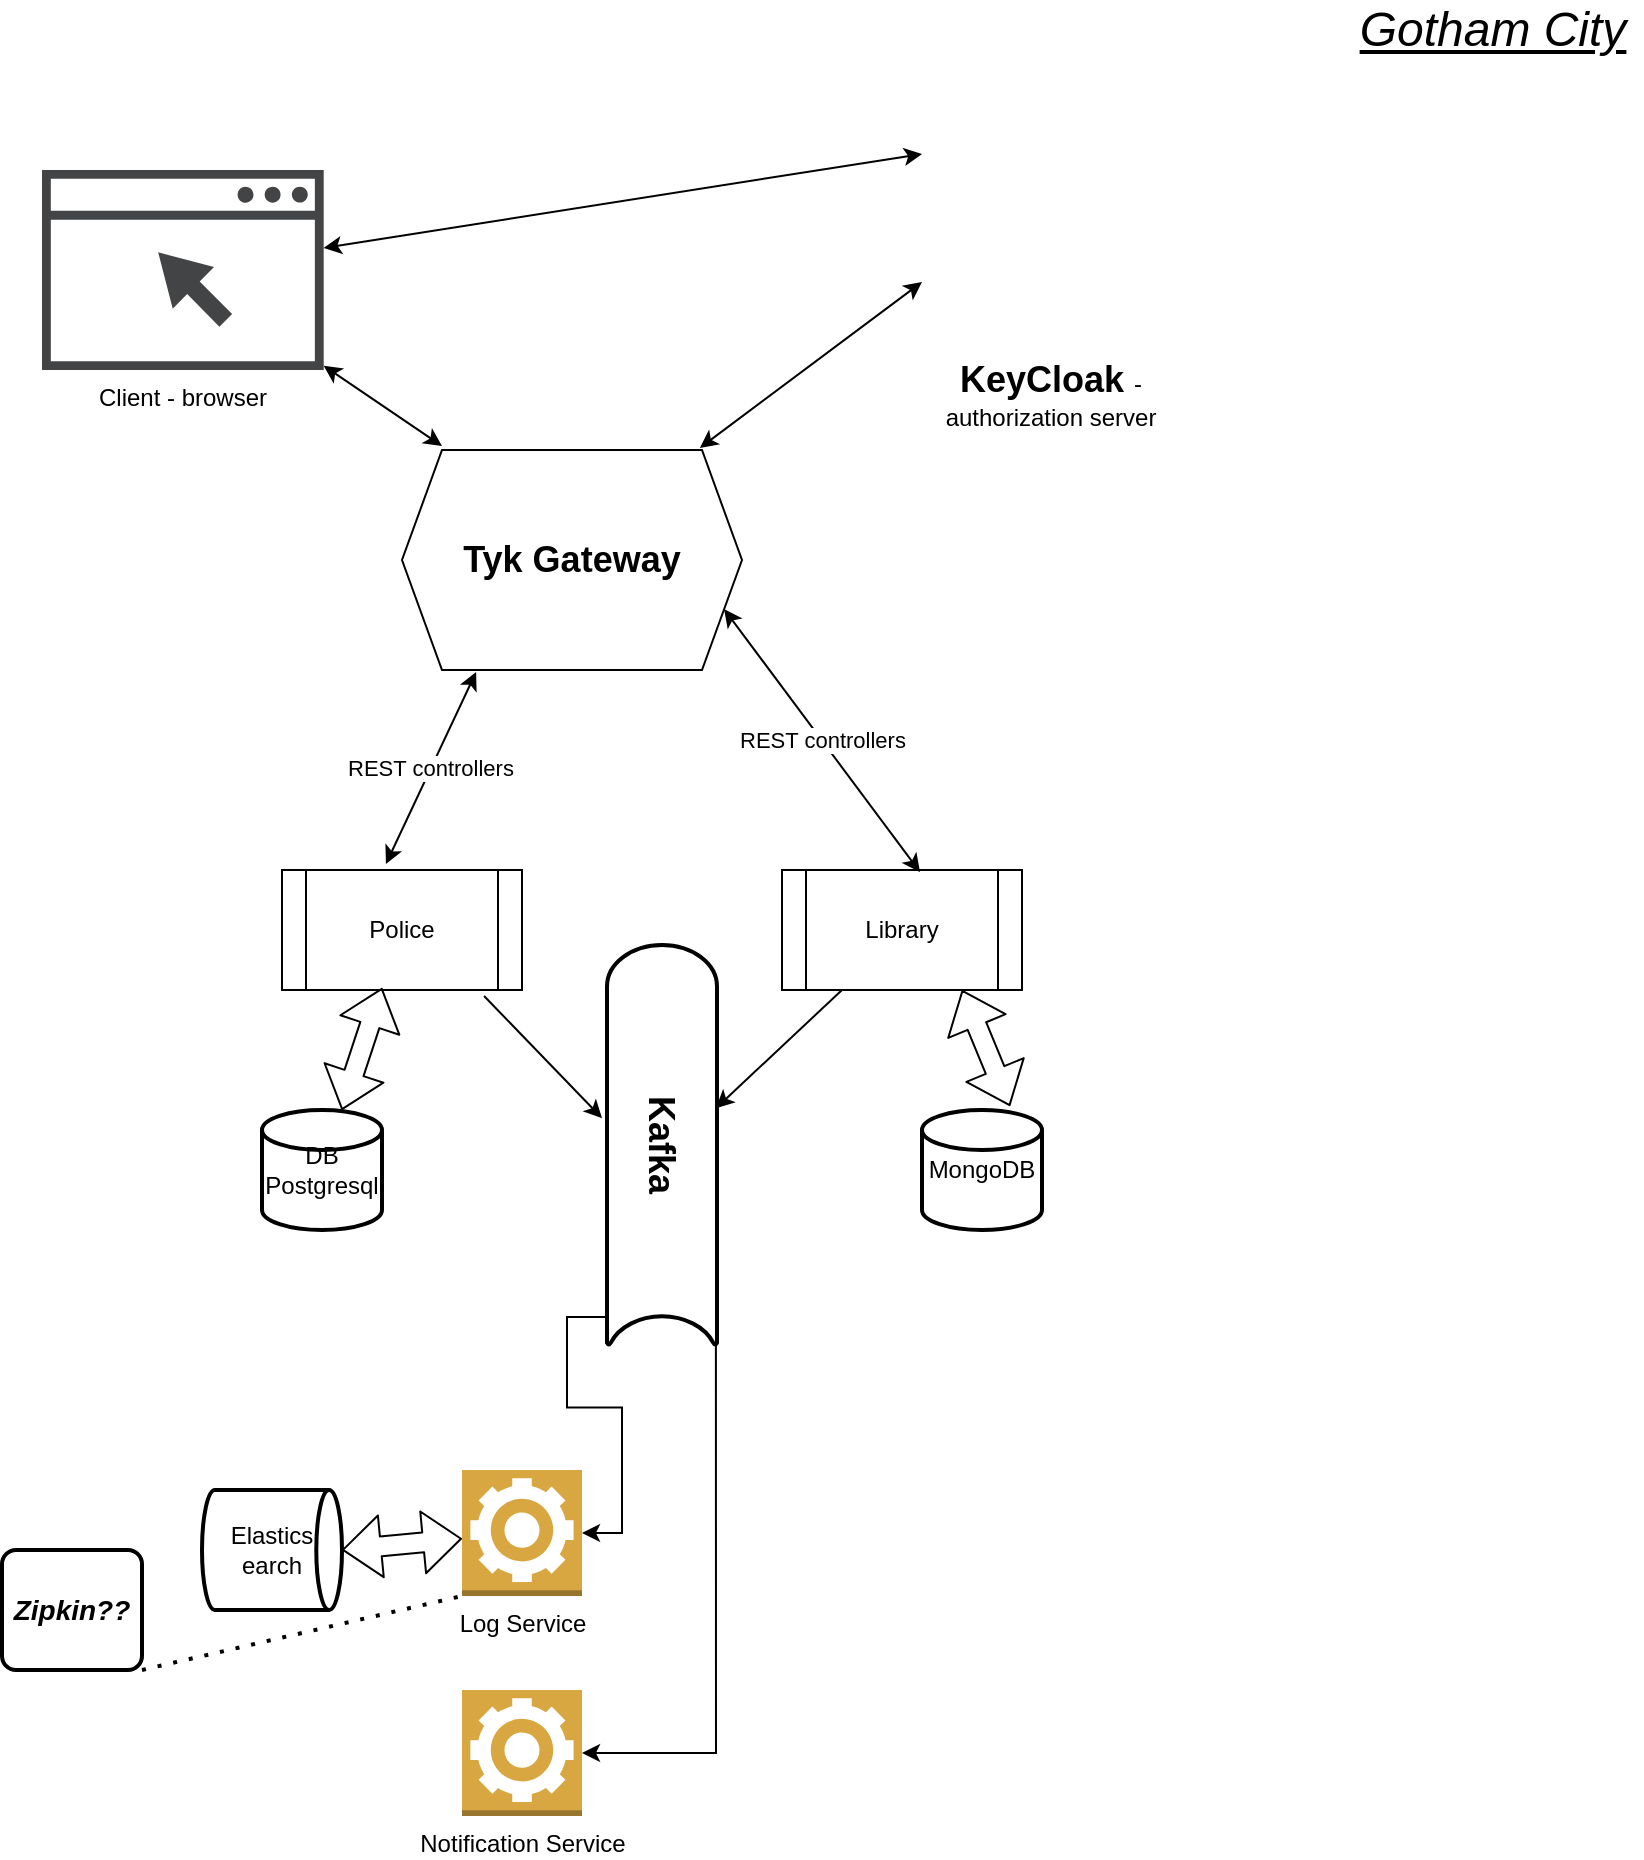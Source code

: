 <mxfile version="14.5.3" type="github">
  <diagram id="IXVQ1Nhj0NisFSluEiop" name="Page-1">
    <mxGraphModel dx="1422" dy="705" grid="1" gridSize="10" guides="1" tooltips="1" connect="1" arrows="1" fold="1" page="1" pageScale="1" pageWidth="850" pageHeight="1100" math="0" shadow="0">
      <root>
        <mxCell id="0" />
        <mxCell id="1" parent="0" />
        <mxCell id="nZdTjWi-1jyUYJqyLddF-2" value="&lt;font style=&quot;font-size: 18px&quot;&gt;&lt;b&gt;Tyk Gateway&lt;/b&gt;&lt;/font&gt;" style="shape=hexagon;perimeter=hexagonPerimeter2;whiteSpace=wrap;html=1;fixedSize=1;" parent="1" vertex="1">
          <mxGeometry x="210" y="230" width="170" height="110" as="geometry" />
        </mxCell>
        <mxCell id="nZdTjWi-1jyUYJqyLddF-7" value="&lt;font style=&quot;font-size: 18px&quot;&gt;&lt;b&gt;KeyCloak &lt;/b&gt;&lt;/font&gt;- &lt;br&gt;authorization server" style="shape=image;html=1;verticalAlign=top;verticalLabelPosition=bottom;labelBackgroundColor=#ffffff;imageAspect=0;aspect=fixed;image=https://cdn3.iconfinder.com/data/icons/e-learning-outline-distance-education/512/E-learning_log-in_privacy-128.png" parent="1" vertex="1">
          <mxGeometry x="470" y="50" width="128" height="128" as="geometry" />
        </mxCell>
        <mxCell id="nZdTjWi-1jyUYJqyLddF-8" value="Client - browser" style="pointerEvents=1;shadow=0;dashed=0;html=1;strokeColor=none;fillColor=#434445;aspect=fixed;labelPosition=center;verticalLabelPosition=bottom;verticalAlign=top;align=center;outlineConnect=0;shape=mxgraph.vvd.web_browser;" parent="1" vertex="1">
          <mxGeometry x="30" y="90" width="140.84" height="100" as="geometry" />
        </mxCell>
        <mxCell id="EIC_5M2UopmRqI0AsY-C-1" value="" style="endArrow=classic;startArrow=classic;html=1;" edge="1" parent="1" target="nZdTjWi-1jyUYJqyLddF-8">
          <mxGeometry width="50" height="50" relative="1" as="geometry">
            <mxPoint x="230" y="228" as="sourcePoint" />
            <mxPoint x="280" y="178" as="targetPoint" />
          </mxGeometry>
        </mxCell>
        <mxCell id="EIC_5M2UopmRqI0AsY-C-2" value="" style="endArrow=classic;startArrow=classic;html=1;exitX=0.876;exitY=-0.009;exitDx=0;exitDy=0;exitPerimeter=0;entryX=0;entryY=0.75;entryDx=0;entryDy=0;" edge="1" parent="1" source="nZdTjWi-1jyUYJqyLddF-2" target="nZdTjWi-1jyUYJqyLddF-7">
          <mxGeometry width="50" height="50" relative="1" as="geometry">
            <mxPoint x="400" y="390" as="sourcePoint" />
            <mxPoint x="450" y="340" as="targetPoint" />
          </mxGeometry>
        </mxCell>
        <mxCell id="EIC_5M2UopmRqI0AsY-C-3" value="" style="endArrow=classic;startArrow=classic;html=1;entryX=0;entryY=0.25;entryDx=0;entryDy=0;" edge="1" parent="1" source="nZdTjWi-1jyUYJqyLddF-8" target="nZdTjWi-1jyUYJqyLddF-7">
          <mxGeometry width="50" height="50" relative="1" as="geometry">
            <mxPoint x="160" y="80" as="sourcePoint" />
            <mxPoint x="450" y="340" as="targetPoint" />
          </mxGeometry>
        </mxCell>
        <mxCell id="EIC_5M2UopmRqI0AsY-C-4" value="Police" style="shape=process;whiteSpace=wrap;html=1;backgroundOutline=1;" vertex="1" parent="1">
          <mxGeometry x="150" y="440" width="120" height="60" as="geometry" />
        </mxCell>
        <mxCell id="EIC_5M2UopmRqI0AsY-C-5" value="Library" style="shape=process;whiteSpace=wrap;html=1;backgroundOutline=1;" vertex="1" parent="1">
          <mxGeometry x="400" y="440" width="120" height="60" as="geometry" />
        </mxCell>
        <mxCell id="EIC_5M2UopmRqI0AsY-C-6" value="REST controllers" style="endArrow=classic;startArrow=classic;html=1;entryX=1;entryY=0.75;entryDx=0;entryDy=0;exitX=0.575;exitY=0.017;exitDx=0;exitDy=0;exitPerimeter=0;" edge="1" parent="1" source="EIC_5M2UopmRqI0AsY-C-5" target="nZdTjWi-1jyUYJqyLddF-2">
          <mxGeometry width="50" height="50" relative="1" as="geometry">
            <mxPoint x="400" y="390" as="sourcePoint" />
            <mxPoint x="450" y="340" as="targetPoint" />
          </mxGeometry>
        </mxCell>
        <mxCell id="EIC_5M2UopmRqI0AsY-C-7" value="REST controllers" style="endArrow=classic;startArrow=classic;html=1;entryX=0.218;entryY=1.009;entryDx=0;entryDy=0;entryPerimeter=0;exitX=0.433;exitY=-0.05;exitDx=0;exitDy=0;exitPerimeter=0;" edge="1" parent="1" source="EIC_5M2UopmRqI0AsY-C-4" target="nZdTjWi-1jyUYJqyLddF-2">
          <mxGeometry width="50" height="50" relative="1" as="geometry">
            <mxPoint x="400" y="390" as="sourcePoint" />
            <mxPoint x="450" y="340" as="targetPoint" />
          </mxGeometry>
        </mxCell>
        <mxCell id="EIC_5M2UopmRqI0AsY-C-8" value="DB Postgresql" style="strokeWidth=2;html=1;shape=mxgraph.flowchart.database;whiteSpace=wrap;" vertex="1" parent="1">
          <mxGeometry x="140" y="560" width="60" height="60" as="geometry" />
        </mxCell>
        <mxCell id="EIC_5M2UopmRqI0AsY-C-9" value="MongoDB" style="strokeWidth=2;html=1;shape=mxgraph.flowchart.database;whiteSpace=wrap;" vertex="1" parent="1">
          <mxGeometry x="470" y="560" width="60" height="60" as="geometry" />
        </mxCell>
        <mxCell id="EIC_5M2UopmRqI0AsY-C-26" style="edgeStyle=orthogonalEdgeStyle;rounded=0;orthogonalLoop=1;jettySize=auto;html=1;exitX=0.995;exitY=0.01;exitDx=0;exitDy=0;exitPerimeter=0;entryX=1;entryY=0.5;entryDx=0;entryDy=0;entryPerimeter=0;" edge="1" parent="1" source="EIC_5M2UopmRqI0AsY-C-10" target="EIC_5M2UopmRqI0AsY-C-20">
          <mxGeometry relative="1" as="geometry" />
        </mxCell>
        <mxCell id="EIC_5M2UopmRqI0AsY-C-27" style="edgeStyle=orthogonalEdgeStyle;rounded=0;orthogonalLoop=1;jettySize=auto;html=1;exitX=0.93;exitY=0.5;exitDx=0;exitDy=0;exitPerimeter=0;entryX=1;entryY=0.5;entryDx=0;entryDy=0;entryPerimeter=0;" edge="1" parent="1" source="EIC_5M2UopmRqI0AsY-C-10" target="EIC_5M2UopmRqI0AsY-C-19">
          <mxGeometry relative="1" as="geometry" />
        </mxCell>
        <mxCell id="EIC_5M2UopmRqI0AsY-C-10" value="&lt;font style=&quot;font-size: 18px&quot;&gt;&lt;b&gt;Kafka&lt;/b&gt;&lt;/font&gt;" style="strokeWidth=2;html=1;shape=mxgraph.flowchart.stored_data;whiteSpace=wrap;rotation=90;" vertex="1" parent="1">
          <mxGeometry x="240" y="550" width="200" height="55" as="geometry" />
        </mxCell>
        <mxCell id="EIC_5M2UopmRqI0AsY-C-14" value="" style="endArrow=classic;html=1;exitX=0.842;exitY=1.05;exitDx=0;exitDy=0;exitPerimeter=0;entryX=0.433;entryY=1.045;entryDx=0;entryDy=0;entryPerimeter=0;" edge="1" parent="1" source="EIC_5M2UopmRqI0AsY-C-4" target="EIC_5M2UopmRqI0AsY-C-10">
          <mxGeometry width="50" height="50" relative="1" as="geometry">
            <mxPoint x="400" y="380" as="sourcePoint" />
            <mxPoint x="450" y="330" as="targetPoint" />
          </mxGeometry>
        </mxCell>
        <mxCell id="EIC_5M2UopmRqI0AsY-C-15" value="" style="endArrow=classic;html=1;exitX=0.25;exitY=1;exitDx=0;exitDy=0;entryX=0.408;entryY=0.009;entryDx=0;entryDy=0;entryPerimeter=0;" edge="1" parent="1" source="EIC_5M2UopmRqI0AsY-C-5" target="EIC_5M2UopmRqI0AsY-C-10">
          <mxGeometry width="50" height="50" relative="1" as="geometry">
            <mxPoint x="400" y="380" as="sourcePoint" />
            <mxPoint x="450" y="330" as="targetPoint" />
          </mxGeometry>
        </mxCell>
        <mxCell id="EIC_5M2UopmRqI0AsY-C-17" value="" style="shape=flexArrow;endArrow=classic;startArrow=classic;html=1;entryX=0.417;entryY=0.983;entryDx=0;entryDy=0;entryPerimeter=0;" edge="1" parent="1" source="EIC_5M2UopmRqI0AsY-C-8" target="EIC_5M2UopmRqI0AsY-C-4">
          <mxGeometry width="50" height="50" relative="1" as="geometry">
            <mxPoint x="400" y="380" as="sourcePoint" />
            <mxPoint x="450" y="330" as="targetPoint" />
          </mxGeometry>
        </mxCell>
        <mxCell id="EIC_5M2UopmRqI0AsY-C-19" value="Log Service&lt;br&gt;" style="outlineConnect=0;dashed=0;verticalLabelPosition=bottom;verticalAlign=top;align=center;html=1;shape=mxgraph.aws3.worker;fillColor=#D9A741;gradientColor=none;" vertex="1" parent="1">
          <mxGeometry x="240" y="740" width="60" height="63" as="geometry" />
        </mxCell>
        <mxCell id="EIC_5M2UopmRqI0AsY-C-20" value="Notification Service" style="outlineConnect=0;dashed=0;verticalLabelPosition=bottom;verticalAlign=top;align=center;html=1;shape=mxgraph.aws3.worker;fillColor=#D9A741;gradientColor=none;" vertex="1" parent="1">
          <mxGeometry x="240" y="850" width="60" height="63" as="geometry" />
        </mxCell>
        <mxCell id="EIC_5M2UopmRqI0AsY-C-21" value="&lt;font style=&quot;font-size: 24px&quot;&gt;&lt;u&gt;&lt;i&gt;Gotham City&lt;/i&gt;&lt;/u&gt;&lt;/font&gt;" style="text;html=1;align=center;verticalAlign=middle;resizable=0;points=[];autosize=1;" vertex="1" parent="1">
          <mxGeometry x="680" y="10" width="150" height="20" as="geometry" />
        </mxCell>
        <mxCell id="EIC_5M2UopmRqI0AsY-C-28" value="" style="shape=flexArrow;endArrow=classic;startArrow=classic;html=1;entryX=0.75;entryY=1;entryDx=0;entryDy=0;exitX=0.733;exitY=-0.033;exitDx=0;exitDy=0;exitPerimeter=0;" edge="1" parent="1" source="EIC_5M2UopmRqI0AsY-C-9" target="EIC_5M2UopmRqI0AsY-C-5">
          <mxGeometry width="50" height="50" relative="1" as="geometry">
            <mxPoint x="470" y="570" as="sourcePoint" />
            <mxPoint x="520" y="520" as="targetPoint" />
          </mxGeometry>
        </mxCell>
        <mxCell id="EIC_5M2UopmRqI0AsY-C-30" value="Elastics&lt;br&gt;earch" style="strokeWidth=2;html=1;shape=mxgraph.flowchart.direct_data;whiteSpace=wrap;" vertex="1" parent="1">
          <mxGeometry x="110" y="750" width="70" height="60" as="geometry" />
        </mxCell>
        <mxCell id="EIC_5M2UopmRqI0AsY-C-32" value="" style="shape=flexArrow;endArrow=classic;startArrow=classic;html=1;exitX=1;exitY=0.5;exitDx=0;exitDy=0;exitPerimeter=0;" edge="1" parent="1" source="EIC_5M2UopmRqI0AsY-C-30" target="EIC_5M2UopmRqI0AsY-C-19">
          <mxGeometry width="50" height="50" relative="1" as="geometry">
            <mxPoint x="180" y="800" as="sourcePoint" />
            <mxPoint x="230" y="750" as="targetPoint" />
          </mxGeometry>
        </mxCell>
        <mxCell id="EIC_5M2UopmRqI0AsY-C-33" value="&lt;b&gt;&lt;i&gt;&lt;font style=&quot;font-size: 14px&quot;&gt;Zipkin??&lt;/font&gt;&lt;/i&gt;&lt;/b&gt;" style="rounded=1;whiteSpace=wrap;html=1;absoluteArcSize=1;arcSize=14;strokeWidth=2;" vertex="1" parent="1">
          <mxGeometry x="10" y="780" width="70" height="60" as="geometry" />
        </mxCell>
        <mxCell id="EIC_5M2UopmRqI0AsY-C-34" value="" style="endArrow=none;dashed=1;html=1;dashPattern=1 3;strokeWidth=2;exitX=1;exitY=1;exitDx=0;exitDy=0;entryX=0;entryY=1;entryDx=0;entryDy=0;entryPerimeter=0;" edge="1" parent="1" source="EIC_5M2UopmRqI0AsY-C-33" target="EIC_5M2UopmRqI0AsY-C-19">
          <mxGeometry width="50" height="50" relative="1" as="geometry">
            <mxPoint x="400" y="660" as="sourcePoint" />
            <mxPoint x="450" y="610" as="targetPoint" />
          </mxGeometry>
        </mxCell>
      </root>
    </mxGraphModel>
  </diagram>
</mxfile>
